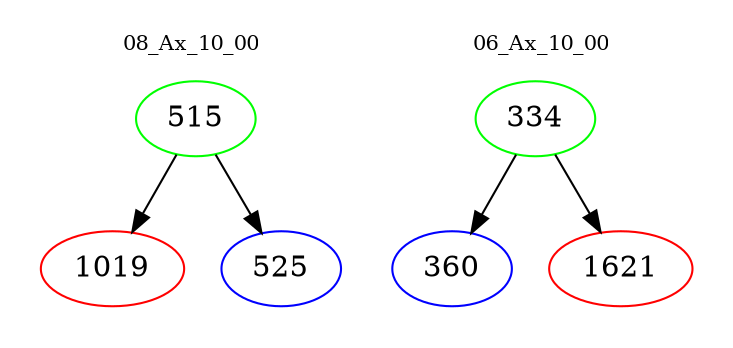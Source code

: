 digraph{
subgraph cluster_0 {
color = white
label = "08_Ax_10_00";
fontsize=10;
T0_515 [label="515", color="green"]
T0_515 -> T0_1019 [color="black"]
T0_1019 [label="1019", color="red"]
T0_515 -> T0_525 [color="black"]
T0_525 [label="525", color="blue"]
}
subgraph cluster_1 {
color = white
label = "06_Ax_10_00";
fontsize=10;
T1_334 [label="334", color="green"]
T1_334 -> T1_360 [color="black"]
T1_360 [label="360", color="blue"]
T1_334 -> T1_1621 [color="black"]
T1_1621 [label="1621", color="red"]
}
}
